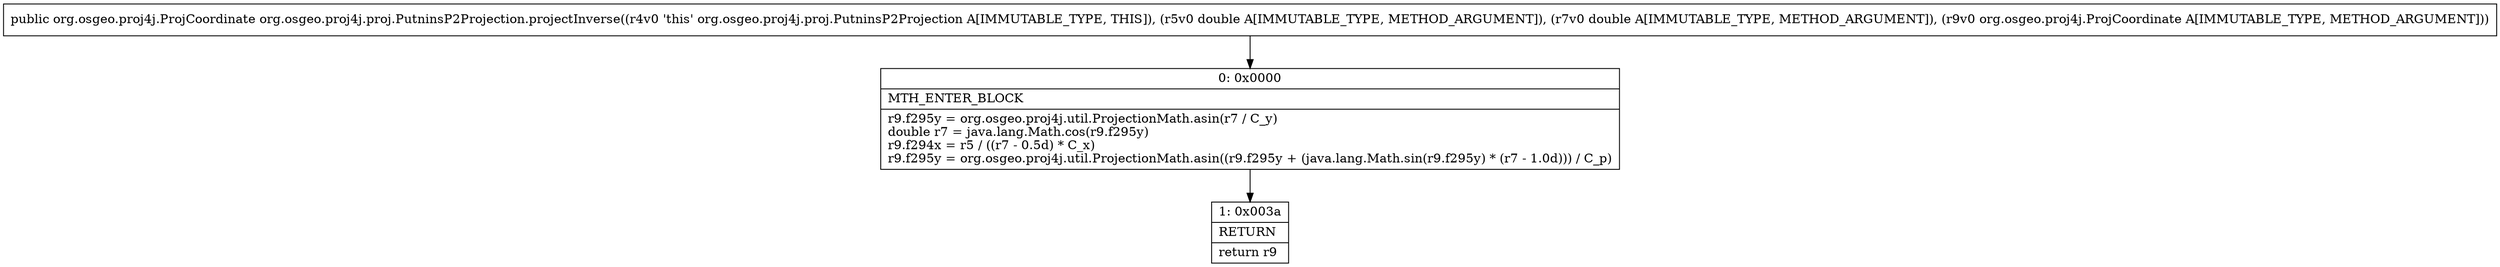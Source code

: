 digraph "CFG fororg.osgeo.proj4j.proj.PutninsP2Projection.projectInverse(DDLorg\/osgeo\/proj4j\/ProjCoordinate;)Lorg\/osgeo\/proj4j\/ProjCoordinate;" {
Node_0 [shape=record,label="{0\:\ 0x0000|MTH_ENTER_BLOCK\l|r9.f295y = org.osgeo.proj4j.util.ProjectionMath.asin(r7 \/ C_y)\ldouble r7 = java.lang.Math.cos(r9.f295y)\lr9.f294x = r5 \/ ((r7 \- 0.5d) * C_x)\lr9.f295y = org.osgeo.proj4j.util.ProjectionMath.asin((r9.f295y + (java.lang.Math.sin(r9.f295y) * (r7 \- 1.0d))) \/ C_p)\l}"];
Node_1 [shape=record,label="{1\:\ 0x003a|RETURN\l|return r9\l}"];
MethodNode[shape=record,label="{public org.osgeo.proj4j.ProjCoordinate org.osgeo.proj4j.proj.PutninsP2Projection.projectInverse((r4v0 'this' org.osgeo.proj4j.proj.PutninsP2Projection A[IMMUTABLE_TYPE, THIS]), (r5v0 double A[IMMUTABLE_TYPE, METHOD_ARGUMENT]), (r7v0 double A[IMMUTABLE_TYPE, METHOD_ARGUMENT]), (r9v0 org.osgeo.proj4j.ProjCoordinate A[IMMUTABLE_TYPE, METHOD_ARGUMENT])) }"];
MethodNode -> Node_0;
Node_0 -> Node_1;
}

